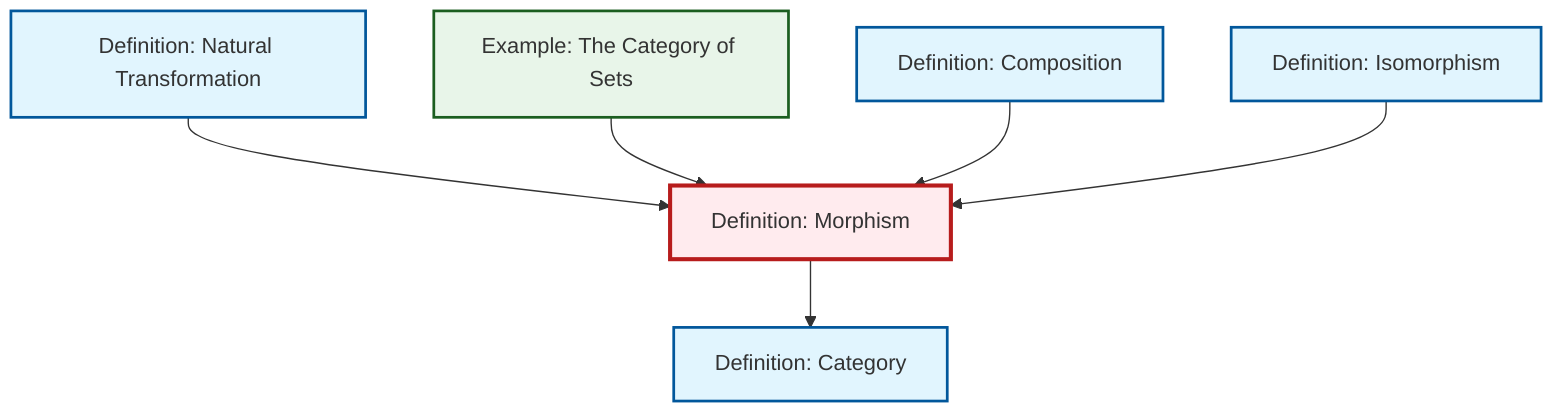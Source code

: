 graph TD
    classDef definition fill:#e1f5fe,stroke:#01579b,stroke-width:2px
    classDef theorem fill:#f3e5f5,stroke:#4a148c,stroke-width:2px
    classDef axiom fill:#fff3e0,stroke:#e65100,stroke-width:2px
    classDef example fill:#e8f5e9,stroke:#1b5e20,stroke-width:2px
    classDef current fill:#ffebee,stroke:#b71c1c,stroke-width:3px
    def-morphism["Definition: Morphism"]:::definition
    def-isomorphism["Definition: Isomorphism"]:::definition
    def-natural-transformation["Definition: Natural Transformation"]:::definition
    def-category["Definition: Category"]:::definition
    ex-set-category["Example: The Category of Sets"]:::example
    def-composition["Definition: Composition"]:::definition
    def-natural-transformation --> def-morphism
    ex-set-category --> def-morphism
    def-composition --> def-morphism
    def-isomorphism --> def-morphism
    def-morphism --> def-category
    class def-morphism current